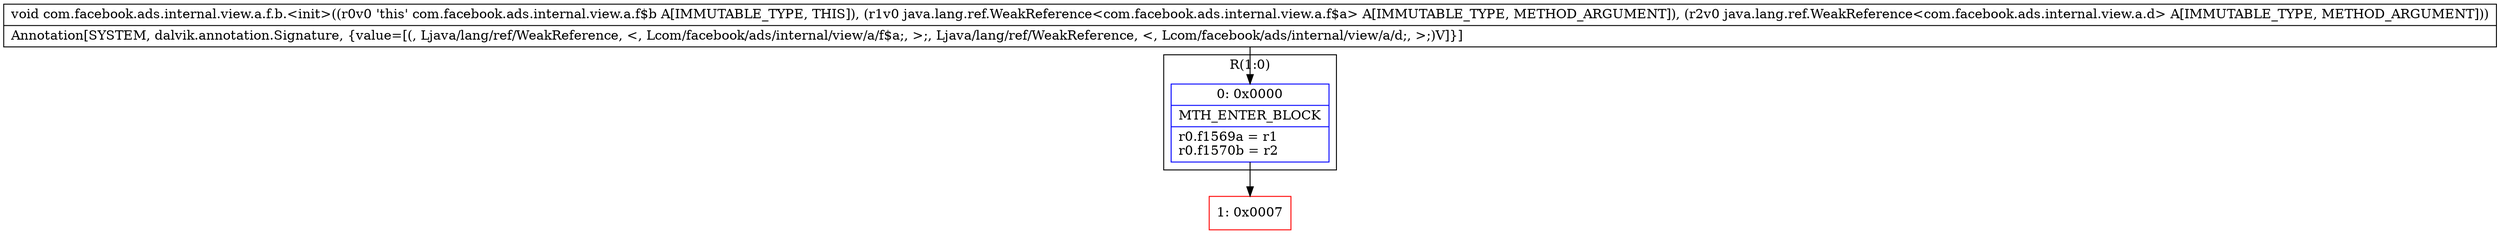 digraph "CFG forcom.facebook.ads.internal.view.a.f.b.\<init\>(Ljava\/lang\/ref\/WeakReference;Ljava\/lang\/ref\/WeakReference;)V" {
subgraph cluster_Region_269808397 {
label = "R(1:0)";
node [shape=record,color=blue];
Node_0 [shape=record,label="{0\:\ 0x0000|MTH_ENTER_BLOCK\l|r0.f1569a = r1\lr0.f1570b = r2\l}"];
}
Node_1 [shape=record,color=red,label="{1\:\ 0x0007}"];
MethodNode[shape=record,label="{void com.facebook.ads.internal.view.a.f.b.\<init\>((r0v0 'this' com.facebook.ads.internal.view.a.f$b A[IMMUTABLE_TYPE, THIS]), (r1v0 java.lang.ref.WeakReference\<com.facebook.ads.internal.view.a.f$a\> A[IMMUTABLE_TYPE, METHOD_ARGUMENT]), (r2v0 java.lang.ref.WeakReference\<com.facebook.ads.internal.view.a.d\> A[IMMUTABLE_TYPE, METHOD_ARGUMENT]))  | Annotation[SYSTEM, dalvik.annotation.Signature, \{value=[(, Ljava\/lang\/ref\/WeakReference, \<, Lcom\/facebook\/ads\/internal\/view\/a\/f$a;, \>;, Ljava\/lang\/ref\/WeakReference, \<, Lcom\/facebook\/ads\/internal\/view\/a\/d;, \>;)V]\}]\l}"];
MethodNode -> Node_0;
Node_0 -> Node_1;
}

